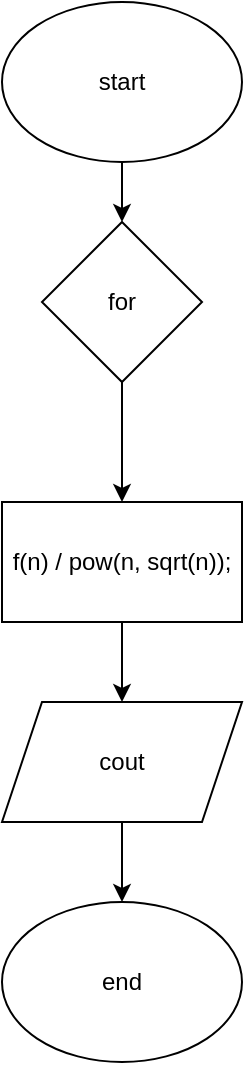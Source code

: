 <mxfile version="24.8.3">
  <diagram name="Сторінка-1" id="0A23KOulbJrZRMk3lU6y">
    <mxGraphModel dx="1432" dy="820" grid="1" gridSize="10" guides="1" tooltips="1" connect="1" arrows="1" fold="1" page="1" pageScale="1" pageWidth="827" pageHeight="1169" math="0" shadow="0">
      <root>
        <mxCell id="0" />
        <mxCell id="1" parent="0" />
        <mxCell id="vHD7U8oJF0oFhszPy0mI-7" style="edgeStyle=orthogonalEdgeStyle;rounded=0;orthogonalLoop=1;jettySize=auto;html=1;" edge="1" parent="1" source="vHD7U8oJF0oFhszPy0mI-1" target="vHD7U8oJF0oFhszPy0mI-4">
          <mxGeometry relative="1" as="geometry" />
        </mxCell>
        <mxCell id="vHD7U8oJF0oFhszPy0mI-1" value="start" style="ellipse;whiteSpace=wrap;html=1;" vertex="1" parent="1">
          <mxGeometry x="350" y="60" width="120" height="80" as="geometry" />
        </mxCell>
        <mxCell id="vHD7U8oJF0oFhszPy0mI-9" style="edgeStyle=orthogonalEdgeStyle;rounded=0;orthogonalLoop=1;jettySize=auto;html=1;entryX=0.5;entryY=0;entryDx=0;entryDy=0;" edge="1" parent="1" source="vHD7U8oJF0oFhszPy0mI-2" target="vHD7U8oJF0oFhszPy0mI-3">
          <mxGeometry relative="1" as="geometry" />
        </mxCell>
        <mxCell id="vHD7U8oJF0oFhszPy0mI-2" value="f(n) / pow(n, sqrt(n));" style="rounded=0;whiteSpace=wrap;html=1;" vertex="1" parent="1">
          <mxGeometry x="350" y="310" width="120" height="60" as="geometry" />
        </mxCell>
        <mxCell id="vHD7U8oJF0oFhszPy0mI-10" style="edgeStyle=orthogonalEdgeStyle;rounded=0;orthogonalLoop=1;jettySize=auto;html=1;entryX=0.5;entryY=0;entryDx=0;entryDy=0;" edge="1" parent="1" source="vHD7U8oJF0oFhszPy0mI-3" target="vHD7U8oJF0oFhszPy0mI-6">
          <mxGeometry relative="1" as="geometry" />
        </mxCell>
        <mxCell id="vHD7U8oJF0oFhszPy0mI-3" value="cout" style="shape=parallelogram;perimeter=parallelogramPerimeter;whiteSpace=wrap;html=1;fixedSize=1;" vertex="1" parent="1">
          <mxGeometry x="350" y="410" width="120" height="60" as="geometry" />
        </mxCell>
        <mxCell id="vHD7U8oJF0oFhszPy0mI-8" style="edgeStyle=orthogonalEdgeStyle;rounded=0;orthogonalLoop=1;jettySize=auto;html=1;entryX=0.5;entryY=0;entryDx=0;entryDy=0;" edge="1" parent="1" source="vHD7U8oJF0oFhszPy0mI-4" target="vHD7U8oJF0oFhszPy0mI-2">
          <mxGeometry relative="1" as="geometry" />
        </mxCell>
        <mxCell id="vHD7U8oJF0oFhszPy0mI-4" value="for" style="rhombus;whiteSpace=wrap;html=1;" vertex="1" parent="1">
          <mxGeometry x="370" y="170" width="80" height="80" as="geometry" />
        </mxCell>
        <mxCell id="vHD7U8oJF0oFhszPy0mI-6" value="end" style="ellipse;whiteSpace=wrap;html=1;" vertex="1" parent="1">
          <mxGeometry x="350" y="510" width="120" height="80" as="geometry" />
        </mxCell>
      </root>
    </mxGraphModel>
  </diagram>
</mxfile>

